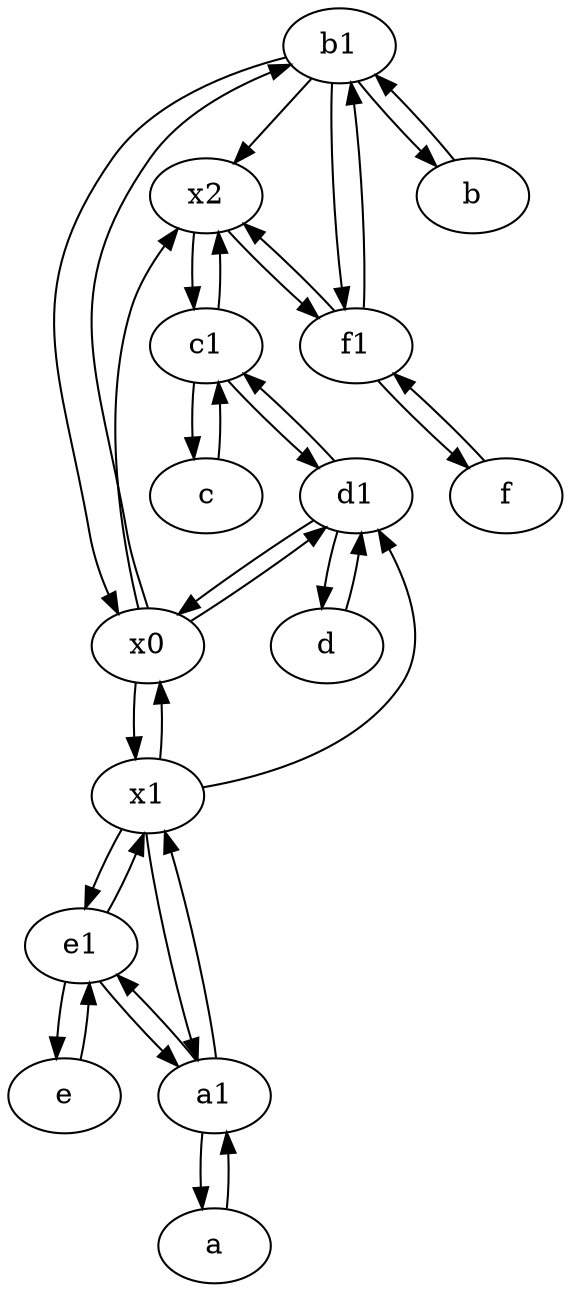 digraph  {
	b1 [pos="45,20!"];
	x2;
	a [pos="40,10!"];
	c1 [pos="30,15!"];
	e1 [pos="25,45!"];
	e [pos="30,50!"];
	x0;
	d1 [pos="25,30!"];
	a1 [pos="40,15!"];
	c [pos="20,10!"];
	f1;
	x1;
	b [pos="50,20!"];
	f [pos="15,45!"];
	d [pos="20,30!"];
	c1 -> d1;
	d1 -> c1;
	b1 -> x2;
	f1 -> x2;
	f1 -> b1;
	c1 -> c;
	b1 -> x0;
	d1 -> d;
	a1 -> e1;
	x2 -> f1;
	x0 -> b1;
	x0 -> x2;
	x1 -> d1;
	b1 -> b;
	x0 -> d1;
	d1 -> x0;
	a -> a1;
	d -> d1;
	f -> f1;
	x1 -> x0;
	f1 -> f;
	x1 -> e1;
	a1 -> a;
	x2 -> c1;
	e -> e1;
	e1 -> x1;
	e1 -> e;
	x1 -> a1;
	a1 -> x1;
	b1 -> f1;
	c -> c1;
	e1 -> a1;
	b -> b1;
	c1 -> x2;
	x0 -> x1;

	}